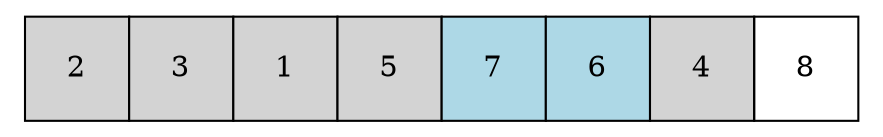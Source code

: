 digraph G
{
    shape = none
        label = <<table border="0" cellspacing="0">
        <tr>
        <td port="port2" width="50" height="50" border="1" bgcolor="lightgray">2</td>
        <td port="port0" width="50" height="50" border="1" bgcolor="lightgray">3</td>
        <td port="port4" width="50" height="50" border="1" bgcolor="lightgray">1</td>
        <td port="port3" width="50" height="50" border="1" bgcolor="lightgray">5</td>
        <td port="port1" width="50" height="50" border="1" bgcolor="lightblue">7</td>
        <td port="port6" width="50" height="50" border="1" bgcolor="lightblue">6</td>
        <td port="port7" width="50" height="50" border="1" bgcolor="lightgray">4</td>
        <td port="port5" width="50" height="50" border="1">8</td>
        </tr>
        </table>>
}

